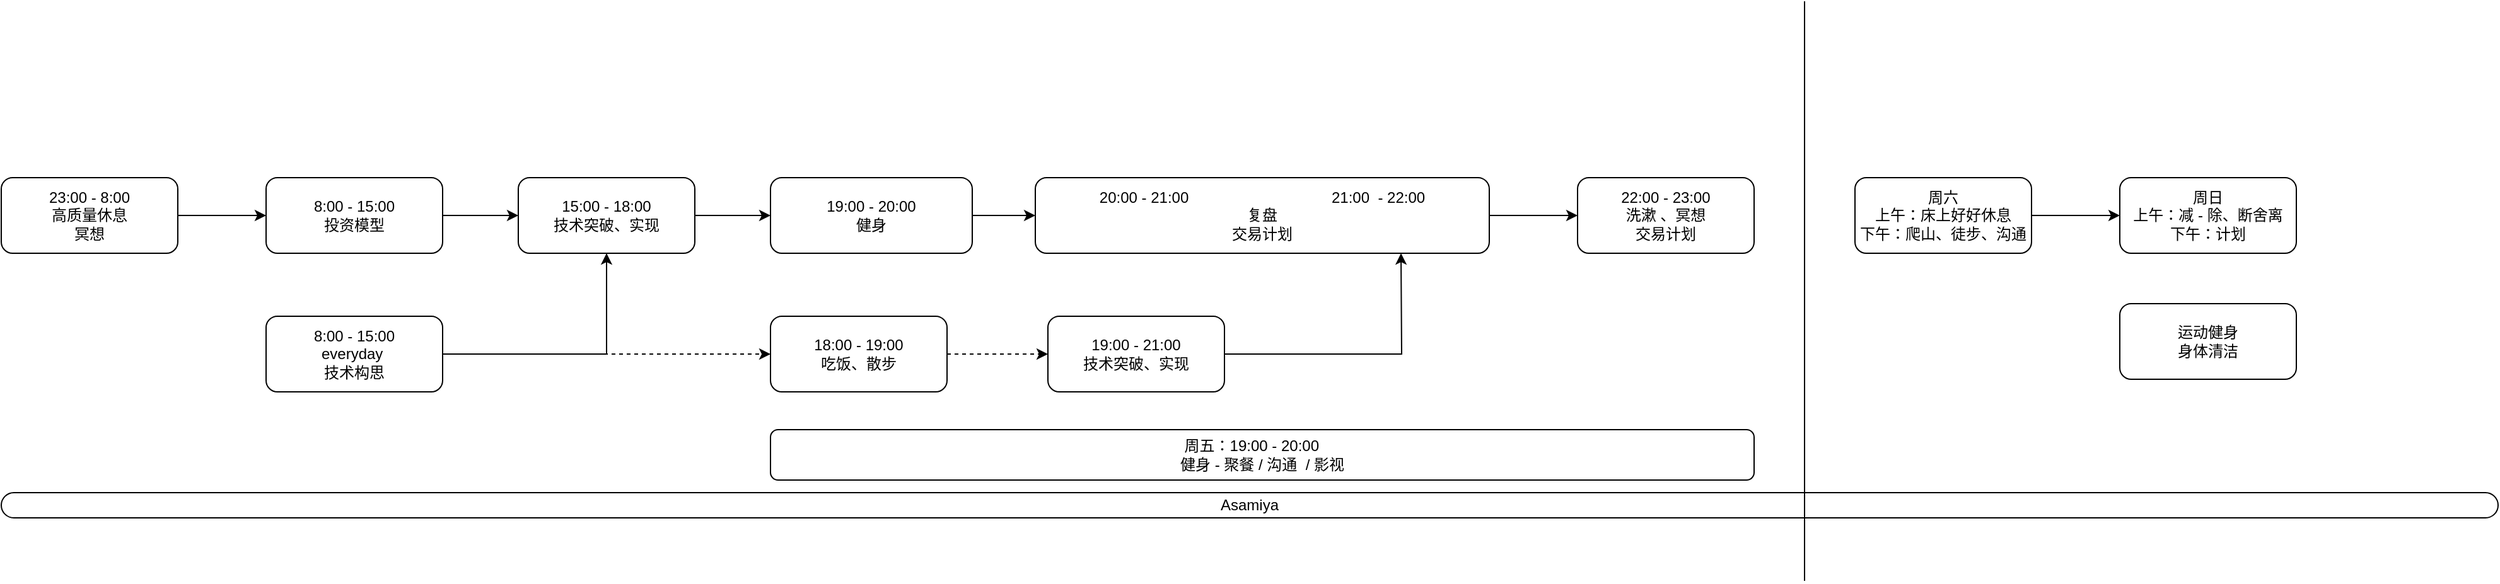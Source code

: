 <mxfile version="20.7.4" type="github">
  <diagram id="ub3xRfjzEDoXPeOOTDxB" name="第 1 页">
    <mxGraphModel dx="2049" dy="1146" grid="1" gridSize="10" guides="1" tooltips="1" connect="1" arrows="1" fold="1" page="1" pageScale="1" pageWidth="400000" pageHeight="300000" math="0" shadow="0">
      <root>
        <mxCell id="0" />
        <mxCell id="1" parent="0" />
        <mxCell id="7bvRlJAXY8Oh5pNhT0Hx-1" value="Asamiya" style="rounded=1;whiteSpace=wrap;html=1;arcSize=50;" vertex="1" parent="1">
          <mxGeometry x="470" y="500" width="1980" height="20" as="geometry" />
        </mxCell>
        <mxCell id="7bvRlJAXY8Oh5pNhT0Hx-6" style="edgeStyle=orthogonalEdgeStyle;rounded=0;orthogonalLoop=1;jettySize=auto;html=1;exitX=1;exitY=0.5;exitDx=0;exitDy=0;entryX=0.5;entryY=1;entryDx=0;entryDy=0;" edge="1" parent="1" source="7bvRlJAXY8Oh5pNhT0Hx-2" target="7bvRlJAXY8Oh5pNhT0Hx-3">
          <mxGeometry relative="1" as="geometry" />
        </mxCell>
        <mxCell id="7bvRlJAXY8Oh5pNhT0Hx-2" value="8:00 - 15:00 &lt;br&gt;everyday&amp;nbsp;&lt;br&gt;技术构思" style="rounded=1;whiteSpace=wrap;html=1;" vertex="1" parent="1">
          <mxGeometry x="680" y="360" width="140" height="60" as="geometry" />
        </mxCell>
        <mxCell id="7bvRlJAXY8Oh5pNhT0Hx-13" style="edgeStyle=orthogonalEdgeStyle;rounded=0;orthogonalLoop=1;jettySize=auto;html=1;exitX=1;exitY=0.5;exitDx=0;exitDy=0;entryX=0;entryY=0.5;entryDx=0;entryDy=0;" edge="1" parent="1" source="7bvRlJAXY8Oh5pNhT0Hx-3" target="7bvRlJAXY8Oh5pNhT0Hx-12">
          <mxGeometry relative="1" as="geometry" />
        </mxCell>
        <mxCell id="7bvRlJAXY8Oh5pNhT0Hx-17" style="edgeStyle=orthogonalEdgeStyle;rounded=0;orthogonalLoop=1;jettySize=auto;html=1;exitX=0.5;exitY=1;exitDx=0;exitDy=0;entryX=0;entryY=0.5;entryDx=0;entryDy=0;dashed=1;" edge="1" parent="1" source="7bvRlJAXY8Oh5pNhT0Hx-3" target="7bvRlJAXY8Oh5pNhT0Hx-10">
          <mxGeometry relative="1" as="geometry" />
        </mxCell>
        <mxCell id="7bvRlJAXY8Oh5pNhT0Hx-3" value="15:00 - 18:00 &lt;br&gt;技术突破、实现" style="rounded=1;whiteSpace=wrap;html=1;" vertex="1" parent="1">
          <mxGeometry x="880" y="250" width="140" height="60" as="geometry" />
        </mxCell>
        <mxCell id="7bvRlJAXY8Oh5pNhT0Hx-7" style="edgeStyle=orthogonalEdgeStyle;rounded=0;orthogonalLoop=1;jettySize=auto;html=1;exitX=1;exitY=0.5;exitDx=0;exitDy=0;entryX=0;entryY=0.5;entryDx=0;entryDy=0;" edge="1" parent="1" source="7bvRlJAXY8Oh5pNhT0Hx-5" target="7bvRlJAXY8Oh5pNhT0Hx-3">
          <mxGeometry relative="1" as="geometry" />
        </mxCell>
        <mxCell id="7bvRlJAXY8Oh5pNhT0Hx-5" value="8:00 - 15:00 &lt;br&gt;投资模型" style="rounded=1;whiteSpace=wrap;html=1;" vertex="1" parent="1">
          <mxGeometry x="680" y="250" width="140" height="60" as="geometry" />
        </mxCell>
        <mxCell id="7bvRlJAXY8Oh5pNhT0Hx-18" style="edgeStyle=orthogonalEdgeStyle;rounded=0;orthogonalLoop=1;jettySize=auto;html=1;exitX=1;exitY=0.5;exitDx=0;exitDy=0;entryX=0;entryY=0.5;entryDx=0;entryDy=0;" edge="1" parent="1" source="7bvRlJAXY8Oh5pNhT0Hx-8" target="7bvRlJAXY8Oh5pNhT0Hx-5">
          <mxGeometry relative="1" as="geometry" />
        </mxCell>
        <mxCell id="7bvRlJAXY8Oh5pNhT0Hx-8" value="23:00 - 8:00 &lt;br&gt;高质量休息&lt;br&gt;冥想" style="rounded=1;whiteSpace=wrap;html=1;" vertex="1" parent="1">
          <mxGeometry x="470" y="250" width="140" height="60" as="geometry" />
        </mxCell>
        <mxCell id="7bvRlJAXY8Oh5pNhT0Hx-19" style="edgeStyle=orthogonalEdgeStyle;rounded=0;orthogonalLoop=1;jettySize=auto;html=1;exitX=1;exitY=0.5;exitDx=0;exitDy=0;dashed=1;entryX=0;entryY=0.5;entryDx=0;entryDy=0;" edge="1" parent="1" source="7bvRlJAXY8Oh5pNhT0Hx-10" target="7bvRlJAXY8Oh5pNhT0Hx-11">
          <mxGeometry relative="1" as="geometry">
            <mxPoint x="1260" y="390" as="targetPoint" />
          </mxGeometry>
        </mxCell>
        <mxCell id="7bvRlJAXY8Oh5pNhT0Hx-10" value="18:00 - 19:00&lt;br&gt;吃饭、散步" style="rounded=1;whiteSpace=wrap;html=1;" vertex="1" parent="1">
          <mxGeometry x="1080" y="360" width="140" height="60" as="geometry" />
        </mxCell>
        <mxCell id="7bvRlJAXY8Oh5pNhT0Hx-25" style="edgeStyle=orthogonalEdgeStyle;rounded=0;orthogonalLoop=1;jettySize=auto;html=1;exitX=1;exitY=0.5;exitDx=0;exitDy=0;entryX=0.5;entryY=1;entryDx=0;entryDy=0;" edge="1" parent="1" source="7bvRlJAXY8Oh5pNhT0Hx-11">
          <mxGeometry relative="1" as="geometry">
            <mxPoint x="1580" y="310" as="targetPoint" />
          </mxGeometry>
        </mxCell>
        <mxCell id="7bvRlJAXY8Oh5pNhT0Hx-11" value="19:00 - 21:00&lt;br style=&quot;border-color: var(--border-color);&quot;&gt;技术突破、实现" style="rounded=1;whiteSpace=wrap;html=1;" vertex="1" parent="1">
          <mxGeometry x="1300" y="360" width="140" height="60" as="geometry" />
        </mxCell>
        <mxCell id="7bvRlJAXY8Oh5pNhT0Hx-27" style="edgeStyle=orthogonalEdgeStyle;rounded=0;orthogonalLoop=1;jettySize=auto;html=1;exitX=1;exitY=0.5;exitDx=0;exitDy=0;entryX=0;entryY=0.5;entryDx=0;entryDy=0;" edge="1" parent="1" source="7bvRlJAXY8Oh5pNhT0Hx-12" target="7bvRlJAXY8Oh5pNhT0Hx-26">
          <mxGeometry relative="1" as="geometry" />
        </mxCell>
        <mxCell id="7bvRlJAXY8Oh5pNhT0Hx-12" value="19:00 - 20:00&lt;br&gt;健身" style="rounded=1;whiteSpace=wrap;html=1;" vertex="1" parent="1">
          <mxGeometry x="1080" y="250" width="160" height="60" as="geometry" />
        </mxCell>
        <mxCell id="7bvRlJAXY8Oh5pNhT0Hx-23" style="edgeStyle=orthogonalEdgeStyle;rounded=0;orthogonalLoop=1;jettySize=auto;html=1;exitX=1;exitY=0.5;exitDx=0;exitDy=0;entryX=0;entryY=0.5;entryDx=0;entryDy=0;" edge="1" parent="1" target="7bvRlJAXY8Oh5pNhT0Hx-21">
          <mxGeometry relative="1" as="geometry">
            <mxPoint x="1650" y="280" as="sourcePoint" />
            <Array as="points">
              <mxPoint x="1670" y="280" />
              <mxPoint x="1670" y="280" />
            </Array>
          </mxGeometry>
        </mxCell>
        <mxCell id="7bvRlJAXY8Oh5pNhT0Hx-21" value="22:00 - 23:00 &lt;br&gt;洗漱 、冥想&lt;br&gt;交易计划" style="rounded=1;whiteSpace=wrap;html=1;" vertex="1" parent="1">
          <mxGeometry x="1720" y="250" width="140" height="60" as="geometry" />
        </mxCell>
        <mxCell id="7bvRlJAXY8Oh5pNhT0Hx-26" value="20:00 - 21:00&amp;nbsp; &amp;nbsp; &amp;nbsp; &amp;nbsp; &amp;nbsp; &amp;nbsp; &amp;nbsp; &amp;nbsp; &amp;nbsp; &amp;nbsp; &amp;nbsp; &amp;nbsp; &amp;nbsp; &amp;nbsp; &amp;nbsp; &amp;nbsp; &amp;nbsp; 21:00&amp;nbsp; - 22:00&lt;br&gt;复盘&lt;br&gt;交易计划" style="rounded=1;whiteSpace=wrap;html=1;" vertex="1" parent="1">
          <mxGeometry x="1290" y="250" width="360" height="60" as="geometry" />
        </mxCell>
        <mxCell id="7bvRlJAXY8Oh5pNhT0Hx-34" style="edgeStyle=orthogonalEdgeStyle;rounded=0;orthogonalLoop=1;jettySize=auto;html=1;exitX=1;exitY=0.5;exitDx=0;exitDy=0;" edge="1" parent="1" source="7bvRlJAXY8Oh5pNhT0Hx-29" target="7bvRlJAXY8Oh5pNhT0Hx-31">
          <mxGeometry relative="1" as="geometry" />
        </mxCell>
        <mxCell id="7bvRlJAXY8Oh5pNhT0Hx-29" value="周六&lt;br&gt;上午：床上好好休息&lt;br&gt;下午：爬山、徒步、沟通" style="rounded=1;whiteSpace=wrap;html=1;" vertex="1" parent="1">
          <mxGeometry x="1940" y="250" width="140" height="60" as="geometry" />
        </mxCell>
        <mxCell id="7bvRlJAXY8Oh5pNhT0Hx-30" value="" style="endArrow=none;html=1;rounded=0;" edge="1" parent="1">
          <mxGeometry width="50" height="50" relative="1" as="geometry">
            <mxPoint x="1900" y="570" as="sourcePoint" />
            <mxPoint x="1900" y="110" as="targetPoint" />
          </mxGeometry>
        </mxCell>
        <mxCell id="7bvRlJAXY8Oh5pNhT0Hx-31" value="周日&lt;br&gt;上午：减 - 除、断舍离&lt;br&gt;下午：计划" style="rounded=1;whiteSpace=wrap;html=1;" vertex="1" parent="1">
          <mxGeometry x="2150" y="250" width="140" height="60" as="geometry" />
        </mxCell>
        <mxCell id="7bvRlJAXY8Oh5pNhT0Hx-33" value="运动健身&lt;br&gt;身体清洁" style="rounded=1;whiteSpace=wrap;html=1;" vertex="1" parent="1">
          <mxGeometry x="2150" y="350" width="140" height="60" as="geometry" />
        </mxCell>
        <mxCell id="7bvRlJAXY8Oh5pNhT0Hx-35" value="周五：19:00 - 20:00&amp;nbsp; &amp;nbsp; &amp;nbsp;&lt;br&gt;健身 - 聚餐 / 沟通&amp;nbsp; / 影视" style="rounded=1;whiteSpace=wrap;html=1;" vertex="1" parent="1">
          <mxGeometry x="1080" y="450" width="780" height="40" as="geometry" />
        </mxCell>
      </root>
    </mxGraphModel>
  </diagram>
</mxfile>
